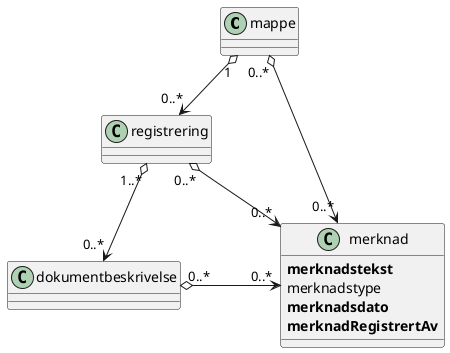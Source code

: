 @startuml
scale max 4096 width
skinparam nodesep 100

class mappe
class registrering
class dokumentbeskrivelse
class merknad {
  <b>merknadstekst</b>
  merknadstype
  <b>merknadsdato</b>
  <b>merknadRegistrertAv</b>
}

mappe "1" o--> "0..*" registrering
registrering "1..*" o--> "0..*" dokumentbeskrivelse
mappe "0..*" o-> "0..*" merknad
registrering "0..*" o-> "0..*" merknad
dokumentbeskrivelse "0..*" o-> "0..*" merknad
@enduml
